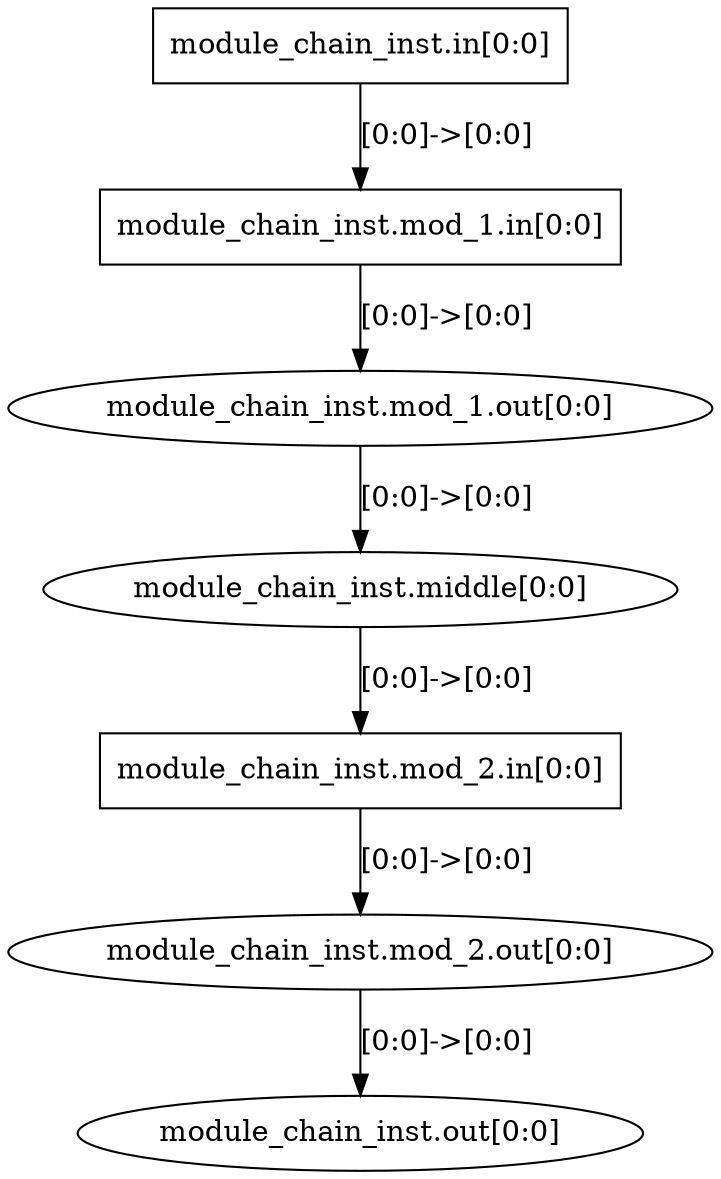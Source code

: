 digraph G {
	"module_chain_inst.in" -> "module_chain_inst.mod_1.in"[label="[0:0]->[0:0]"];
	"module_chain_inst.mod_1.in" -> "module_chain_inst.mod_1.out"[label="[0:0]->[0:0]"];
	"module_chain_inst.middle" -> "module_chain_inst.mod_2.in"[label="[0:0]->[0:0]"];
	"module_chain_inst.mod_2.in" -> "module_chain_inst.mod_2.out"[label="[0:0]->[0:0]"];
	"module_chain_inst.mod_1.out" -> "module_chain_inst.middle"[label="[0:0]->[0:0]"];
	"module_chain_inst.mod_2.out" -> "module_chain_inst.out"[label="[0:0]->[0:0]"];
	"module_chain_inst.mod_1.in" [shape=rectangle, label="module_chain_inst.mod_1.in[0:0]"];
	"module_chain_inst.mod_1.out" [shape=ellipse, label="module_chain_inst.mod_1.out[0:0]"];
	"module_chain_inst.mod_2.in" [shape=rectangle, label="module_chain_inst.mod_2.in[0:0]"];
	"module_chain_inst.mod_2.out" [shape=ellipse, label="module_chain_inst.mod_2.out[0:0]"];
	"module_chain_inst.in" [shape=rectangle, label="module_chain_inst.in[0:0]"];
	"module_chain_inst.middle" [shape=ellipse, label="module_chain_inst.middle[0:0]"];
	"module_chain_inst.out" [shape=ellipse, label="module_chain_inst.out[0:0]"];
}
